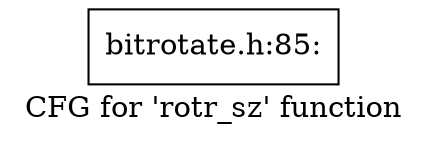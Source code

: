 digraph "CFG for 'rotr_sz' function" {
	label="CFG for 'rotr_sz' function";

	Node0xc7a4d80 [shape=record,label="{bitrotate.h:85:}"];
}

